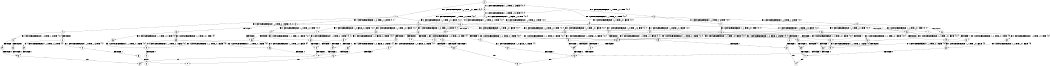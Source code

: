 digraph BCG {
size = "7, 10.5";
center = TRUE;
node [shape = circle];
0 [peripheries = 2];
0 -> 1 [label = "EX !0 !ATOMIC_EXCH_BRANCH (1, +1, TRUE, +0, 1, TRUE) !{0, 1}"];
0 -> 2 [label = "EX !1 !ATOMIC_EXCH_BRANCH (1, +0, TRUE, +1, 3, FALSE) !{0, 1}"];
0 -> 3 [label = "EX !0 !ATOMIC_EXCH_BRANCH (1, +1, TRUE, +0, 1, TRUE) !{0, 1}"];
1 -> 4 [label = "EX !0 !ATOMIC_EXCH_BRANCH (1, +1, TRUE, +0, 1, FALSE) !{0, 1}"];
1 -> 5 [label = "EX !1 !ATOMIC_EXCH_BRANCH (1, +0, TRUE, +1, 3, TRUE) !{0, 1}"];
1 -> 6 [label = "EX !0 !ATOMIC_EXCH_BRANCH (1, +1, TRUE, +0, 1, FALSE) !{0, 1}"];
2 -> 7 [label = "EX !1 !ATOMIC_EXCH_BRANCH (1, +0, FALSE, +0, 2, TRUE) !{0, 1}"];
2 -> 8 [label = "EX !0 !ATOMIC_EXCH_BRANCH (1, +1, TRUE, +0, 1, TRUE) !{0, 1}"];
2 -> 9 [label = "EX !0 !ATOMIC_EXCH_BRANCH (1, +1, TRUE, +0, 1, TRUE) !{0, 1}"];
3 -> 10 [label = "EX !1 !ATOMIC_EXCH_BRANCH (1, +0, TRUE, +1, 3, TRUE) !{0, 1}"];
3 -> 6 [label = "EX !0 !ATOMIC_EXCH_BRANCH (1, +1, TRUE, +0, 1, FALSE) !{0, 1}"];
3 -> 11 [label = "EX !1 !ATOMIC_EXCH_BRANCH (1, +0, TRUE, +1, 3, TRUE) !{0, 1}"];
4 -> 12 [label = "EX !1 !ATOMIC_EXCH_BRANCH (1, +0, TRUE, +1, 3, TRUE) !{0, 1}"];
4 -> 13 [label = "TERMINATE !0"];
5 -> 14 [label = "EX !0 !ATOMIC_EXCH_BRANCH (1, +1, TRUE, +0, 1, TRUE) !{0, 1}"];
5 -> 15 [label = "TERMINATE !1"];
5 -> 16 [label = "EX !0 !ATOMIC_EXCH_BRANCH (1, +1, TRUE, +0, 1, TRUE) !{0, 1}"];
6 -> 17 [label = "EX !1 !ATOMIC_EXCH_BRANCH (1, +0, TRUE, +1, 3, TRUE) !{0, 1}"];
6 -> 18 [label = "EX !1 !ATOMIC_EXCH_BRANCH (1, +0, TRUE, +1, 3, TRUE) !{0, 1}"];
6 -> 19 [label = "TERMINATE !0"];
7 -> 7 [label = "EX !1 !ATOMIC_EXCH_BRANCH (1, +0, FALSE, +0, 2, TRUE) !{0, 1}"];
7 -> 8 [label = "EX !0 !ATOMIC_EXCH_BRANCH (1, +1, TRUE, +0, 1, TRUE) !{0, 1}"];
7 -> 9 [label = "EX !0 !ATOMIC_EXCH_BRANCH (1, +1, TRUE, +0, 1, TRUE) !{0, 1}"];
8 -> 20 [label = "EX !0 !ATOMIC_EXCH_BRANCH (1, +1, TRUE, +0, 1, FALSE) !{0, 1}"];
8 -> 21 [label = "EX !1 !ATOMIC_EXCH_BRANCH (1, +0, FALSE, +0, 2, FALSE) !{0, 1}"];
8 -> 22 [label = "EX !0 !ATOMIC_EXCH_BRANCH (1, +1, TRUE, +0, 1, FALSE) !{0, 1}"];
9 -> 23 [label = "EX !1 !ATOMIC_EXCH_BRANCH (1, +0, FALSE, +0, 2, FALSE) !{0, 1}"];
9 -> 22 [label = "EX !0 !ATOMIC_EXCH_BRANCH (1, +1, TRUE, +0, 1, FALSE) !{0, 1}"];
9 -> 24 [label = "EX !1 !ATOMIC_EXCH_BRANCH (1, +0, FALSE, +0, 2, FALSE) !{0, 1}"];
10 -> 25 [label = "EX !0 !ATOMIC_EXCH_BRANCH (1, +1, TRUE, +0, 1, TRUE) !{0, 1}"];
10 -> 26 [label = "TERMINATE !1"];
10 -> 16 [label = "EX !0 !ATOMIC_EXCH_BRANCH (1, +1, TRUE, +0, 1, TRUE) !{0, 1}"];
11 -> 16 [label = "EX !0 !ATOMIC_EXCH_BRANCH (1, +1, TRUE, +0, 1, TRUE) !{0, 1}"];
11 -> 27 [label = "TERMINATE !1"];
12 -> 28 [label = "TERMINATE !0"];
12 -> 29 [label = "TERMINATE !1"];
13 -> 30 [label = "EX !1 !ATOMIC_EXCH_BRANCH (1, +0, TRUE, +1, 3, TRUE) !{1}"];
13 -> 31 [label = "EX !1 !ATOMIC_EXCH_BRANCH (1, +0, TRUE, +1, 3, TRUE) !{1}"];
14 -> 32 [label = "EX !0 !ATOMIC_EXCH_BRANCH (1, +1, TRUE, +0, 1, FALSE) !{0, 1}"];
14 -> 33 [label = "TERMINATE !1"];
14 -> 34 [label = "EX !0 !ATOMIC_EXCH_BRANCH (1, +1, TRUE, +0, 1, FALSE) !{0, 1}"];
15 -> 35 [label = "EX !0 !ATOMIC_EXCH_BRANCH (1, +1, TRUE, +0, 1, TRUE) !{0}"];
15 -> 36 [label = "EX !0 !ATOMIC_EXCH_BRANCH (1, +1, TRUE, +0, 1, TRUE) !{0}"];
16 -> 34 [label = "EX !0 !ATOMIC_EXCH_BRANCH (1, +1, TRUE, +0, 1, FALSE) !{0, 1}"];
16 -> 37 [label = "TERMINATE !1"];
17 -> 38 [label = "TERMINATE !0"];
17 -> 39 [label = "TERMINATE !1"];
18 -> 40 [label = "TERMINATE !0"];
18 -> 41 [label = "TERMINATE !1"];
19 -> 42 [label = "EX !1 !ATOMIC_EXCH_BRANCH (1, +0, TRUE, +1, 3, TRUE) !{1}"];
20 -> 43 [label = "EX !1 !ATOMIC_EXCH_BRANCH (1, +0, FALSE, +0, 2, FALSE) !{0, 1}"];
20 -> 44 [label = "TERMINATE !0"];
21 -> 32 [label = "EX !0 !ATOMIC_EXCH_BRANCH (1, +1, TRUE, +0, 1, FALSE) !{0, 1}"];
21 -> 33 [label = "TERMINATE !1"];
21 -> 34 [label = "EX !0 !ATOMIC_EXCH_BRANCH (1, +1, TRUE, +0, 1, FALSE) !{0, 1}"];
22 -> 45 [label = "EX !1 !ATOMIC_EXCH_BRANCH (1, +0, FALSE, +0, 2, FALSE) !{0, 1}"];
22 -> 46 [label = "EX !1 !ATOMIC_EXCH_BRANCH (1, +0, FALSE, +0, 2, FALSE) !{0, 1}"];
22 -> 47 [label = "TERMINATE !0"];
23 -> 48 [label = "EX !0 !ATOMIC_EXCH_BRANCH (1, +1, TRUE, +0, 1, FALSE) !{0, 1}"];
23 -> 49 [label = "TERMINATE !1"];
23 -> 34 [label = "EX !0 !ATOMIC_EXCH_BRANCH (1, +1, TRUE, +0, 1, FALSE) !{0, 1}"];
24 -> 34 [label = "EX !0 !ATOMIC_EXCH_BRANCH (1, +1, TRUE, +0, 1, FALSE) !{0, 1}"];
24 -> 37 [label = "TERMINATE !1"];
25 -> 48 [label = "EX !0 !ATOMIC_EXCH_BRANCH (1, +1, TRUE, +0, 1, FALSE) !{0, 1}"];
25 -> 49 [label = "TERMINATE !1"];
25 -> 34 [label = "EX !0 !ATOMIC_EXCH_BRANCH (1, +1, TRUE, +0, 1, FALSE) !{0, 1}"];
26 -> 50 [label = "EX !0 !ATOMIC_EXCH_BRANCH (1, +1, TRUE, +0, 1, TRUE) !{0}"];
27 -> 51 [label = "EX !0 !ATOMIC_EXCH_BRANCH (1, +1, TRUE, +0, 1, TRUE) !{0}"];
28 -> 52 [label = "TERMINATE !1"];
29 -> 52 [label = "TERMINATE !0"];
30 -> 52 [label = "TERMINATE !1"];
31 -> 53 [label = "TERMINATE !1"];
32 -> 54 [label = "TERMINATE !0"];
32 -> 55 [label = "TERMINATE !1"];
33 -> 56 [label = "EX !0 !ATOMIC_EXCH_BRANCH (1, +1, TRUE, +0, 1, FALSE) !{0}"];
33 -> 57 [label = "EX !0 !ATOMIC_EXCH_BRANCH (1, +1, TRUE, +0, 1, FALSE) !{0}"];
34 -> 58 [label = "TERMINATE !0"];
34 -> 59 [label = "TERMINATE !1"];
35 -> 56 [label = "EX !0 !ATOMIC_EXCH_BRANCH (1, +1, TRUE, +0, 1, FALSE) !{0}"];
35 -> 57 [label = "EX !0 !ATOMIC_EXCH_BRANCH (1, +1, TRUE, +0, 1, FALSE) !{0}"];
36 -> 57 [label = "EX !0 !ATOMIC_EXCH_BRANCH (1, +1, TRUE, +0, 1, FALSE) !{0}"];
37 -> 60 [label = "EX !0 !ATOMIC_EXCH_BRANCH (1, +1, TRUE, +0, 1, FALSE) !{0}"];
38 -> 61 [label = "TERMINATE !1"];
39 -> 61 [label = "TERMINATE !0"];
40 -> 62 [label = "TERMINATE !1"];
41 -> 62 [label = "TERMINATE !0"];
42 -> 62 [label = "TERMINATE !1"];
43 -> 54 [label = "TERMINATE !0"];
43 -> 55 [label = "TERMINATE !1"];
44 -> 63 [label = "EX !1 !ATOMIC_EXCH_BRANCH (1, +0, FALSE, +0, 2, FALSE) !{1}"];
44 -> 64 [label = "EX !1 !ATOMIC_EXCH_BRANCH (1, +0, FALSE, +0, 2, FALSE) !{1}"];
45 -> 65 [label = "TERMINATE !0"];
45 -> 66 [label = "TERMINATE !1"];
46 -> 58 [label = "TERMINATE !0"];
46 -> 59 [label = "TERMINATE !1"];
47 -> 67 [label = "EX !1 !ATOMIC_EXCH_BRANCH (1, +0, FALSE, +0, 2, FALSE) !{1}"];
48 -> 65 [label = "TERMINATE !0"];
48 -> 66 [label = "TERMINATE !1"];
49 -> 68 [label = "EX !0 !ATOMIC_EXCH_BRANCH (1, +1, TRUE, +0, 1, FALSE) !{0}"];
50 -> 68 [label = "EX !0 !ATOMIC_EXCH_BRANCH (1, +1, TRUE, +0, 1, FALSE) !{0}"];
51 -> 60 [label = "EX !0 !ATOMIC_EXCH_BRANCH (1, +1, TRUE, +0, 1, FALSE) !{0}"];
52 -> 69 [label = "exit"];
53 -> 70 [label = "exit"];
54 -> 71 [label = "TERMINATE !1"];
55 -> 71 [label = "TERMINATE !0"];
56 -> 71 [label = "TERMINATE !0"];
57 -> 72 [label = "TERMINATE !0"];
58 -> 73 [label = "TERMINATE !1"];
59 -> 73 [label = "TERMINATE !0"];
60 -> 73 [label = "TERMINATE !0"];
61 -> 74 [label = "exit"];
62 -> 75 [label = "exit"];
63 -> 71 [label = "TERMINATE !1"];
64 -> 76 [label = "TERMINATE !1"];
65 -> 77 [label = "TERMINATE !1"];
66 -> 77 [label = "TERMINATE !0"];
67 -> 73 [label = "TERMINATE !1"];
68 -> 77 [label = "TERMINATE !0"];
71 -> 69 [label = "exit"];
72 -> 78 [label = "exit"];
73 -> 75 [label = "exit"];
76 -> 70 [label = "exit"];
77 -> 74 [label = "exit"];
}
